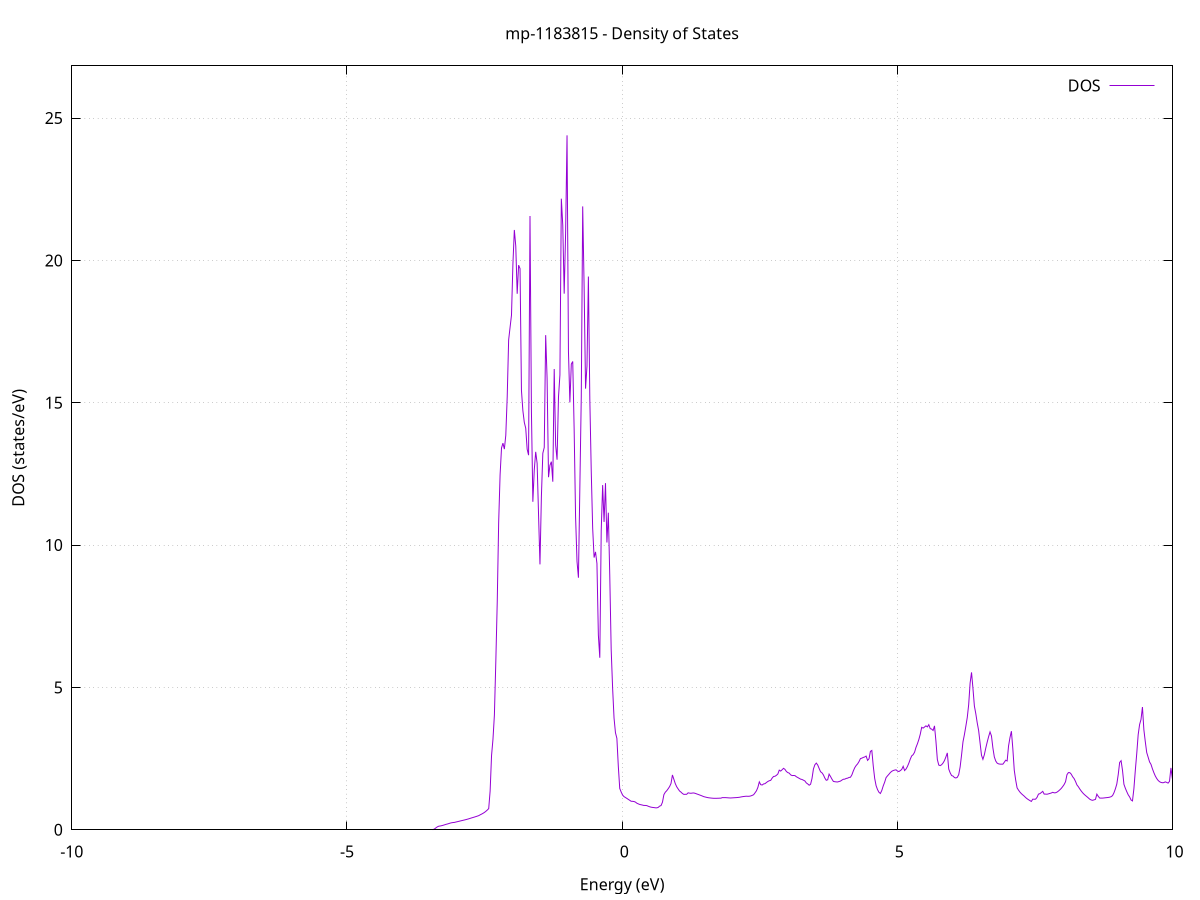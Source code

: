 set title 'mp-1183815 - Density of States'
set xlabel 'Energy (eV)'
set ylabel 'DOS (states/eV)'
set grid
set xrange [-10:10]
set yrange [0:26.835]
set xzeroaxis lt -1
set terminal png size 800,600
set output 'mp-1183815_dos_gnuplot.png'
plot '-' using 1:2 with lines title 'DOS'
-22.533000 0.000000
-22.507100 0.000000
-22.481200 0.000000
-22.455300 0.000000
-22.429500 0.000000
-22.403600 0.000000
-22.377700 0.000000
-22.351800 0.000000
-22.325900 0.000000
-22.300100 0.000000
-22.274200 0.000000
-22.248300 0.000000
-22.222400 0.000000
-22.196500 0.000000
-22.170700 0.000000
-22.144800 0.000000
-22.118900 0.000000
-22.093000 0.000000
-22.067200 0.000000
-22.041300 0.000000
-22.015400 0.000000
-21.989500 0.000000
-21.963600 0.000000
-21.937800 0.000000
-21.911900 0.000000
-21.886000 0.000000
-21.860100 0.000000
-21.834200 0.000000
-21.808400 0.000000
-21.782500 0.000000
-21.756600 0.000000
-21.730700 0.000000
-21.704800 0.000000
-21.679000 0.000000
-21.653100 0.000000
-21.627200 0.000000
-21.601300 0.000000
-21.575400 0.000000
-21.549600 0.000000
-21.523700 0.000000
-21.497800 0.000000
-21.471900 0.000000
-21.446000 0.000000
-21.420200 0.000000
-21.394300 0.000000
-21.368400 0.000000
-21.342500 0.000000
-21.316600 0.000000
-21.290800 0.000000
-21.264900 0.000000
-21.239000 0.000000
-21.213100 0.000000
-21.187300 0.000000
-21.161400 0.000000
-21.135500 0.000000
-21.109600 0.000000
-21.083700 0.000000
-21.057900 0.000000
-21.032000 0.000000
-21.006100 0.000000
-20.980200 0.000000
-20.954300 0.000000
-20.928500 0.000000
-20.902600 0.000000
-20.876700 0.000000
-20.850800 0.000000
-20.824900 0.000000
-20.799100 0.000000
-20.773200 0.000000
-20.747300 0.000000
-20.721400 0.000000
-20.695500 0.000000
-20.669700 0.000000
-20.643800 0.000000
-20.617900 0.000000
-20.592000 0.000000
-20.566100 0.000000
-20.540300 0.000000
-20.514400 0.000000
-20.488500 0.000000
-20.462600 0.000000
-20.436800 0.000000
-20.410900 0.000000
-20.385000 0.000000
-20.359100 0.000000
-20.333200 0.000000
-20.307400 0.000000
-20.281500 0.000000
-20.255600 0.000000
-20.229700 0.000000
-20.203800 0.000000
-20.178000 25.724100
-20.152100 140.012600
-20.126200 72.346900
-20.100300 0.000000
-20.074400 0.000000
-20.048600 0.000000
-20.022700 0.000000
-19.996800 0.000000
-19.970900 0.000000
-19.945000 0.000000
-19.919200 0.000000
-19.893300 0.000000
-19.867400 0.000000
-19.841500 0.000000
-19.815600 0.000000
-19.789800 0.000000
-19.763900 0.000000
-19.738000 0.000000
-19.712100 0.000000
-19.686200 0.000000
-19.660400 0.000000
-19.634500 0.000000
-19.608600 0.000000
-19.582700 0.000000
-19.556900 0.000000
-19.531000 0.000000
-19.505100 0.000000
-19.479200 0.000000
-19.453300 0.000000
-19.427500 0.000000
-19.401600 0.000000
-19.375700 0.000000
-19.349800 0.000000
-19.323900 0.000000
-19.298100 0.000000
-19.272200 0.000000
-19.246300 0.000000
-19.220400 0.000000
-19.194500 0.000000
-19.168700 0.000000
-19.142800 0.000000
-19.116900 0.000000
-19.091000 0.000000
-19.065100 0.000000
-19.039300 0.000000
-19.013400 0.000000
-18.987500 0.000000
-18.961600 0.000000
-18.935700 0.000000
-18.909900 0.000000
-18.884000 0.000000
-18.858100 0.000000
-18.832200 0.000000
-18.806400 0.000000
-18.780500 0.000000
-18.754600 0.000000
-18.728700 0.000000
-18.702800 0.000000
-18.677000 0.000000
-18.651100 0.000000
-18.625200 0.000000
-18.599300 0.000000
-18.573400 0.000000
-18.547600 0.000000
-18.521700 0.000000
-18.495800 0.000000
-18.469900 0.000000
-18.444000 0.000000
-18.418200 0.000000
-18.392300 0.000000
-18.366400 0.000000
-18.340500 0.000000
-18.314600 0.000000
-18.288800 0.000000
-18.262900 0.000000
-18.237000 0.000000
-18.211100 0.000000
-18.185200 0.000000
-18.159400 0.000000
-18.133500 0.000000
-18.107600 0.000000
-18.081700 0.000000
-18.055800 0.000000
-18.030000 0.000000
-18.004100 0.000000
-17.978200 0.000000
-17.952300 0.000000
-17.926500 0.000000
-17.900600 0.000000
-17.874700 0.000000
-17.848800 0.000000
-17.822900 0.000000
-17.797100 0.000000
-17.771200 0.000000
-17.745300 0.000000
-17.719400 0.000000
-17.693500 0.000000
-17.667700 0.000000
-17.641800 0.000000
-17.615900 0.000000
-17.590000 0.000000
-17.564100 0.000000
-17.538300 0.000000
-17.512400 0.000000
-17.486500 0.000000
-17.460600 0.000000
-17.434700 0.000000
-17.408900 0.000000
-17.383000 0.000000
-17.357100 0.000000
-17.331200 0.000000
-17.305300 0.000000
-17.279500 0.000000
-17.253600 0.000000
-17.227700 0.000000
-17.201800 0.000000
-17.176000 0.000000
-17.150100 0.000000
-17.124200 0.000000
-17.098300 0.000000
-17.072400 0.000000
-17.046600 0.000000
-17.020700 0.000000
-16.994800 0.000000
-16.968900 0.000000
-16.943000 0.000000
-16.917200 0.000000
-16.891300 0.000000
-16.865400 0.000000
-16.839500 0.000000
-16.813600 0.000000
-16.787800 0.000000
-16.761900 0.000000
-16.736000 0.000000
-16.710100 0.000000
-16.684200 0.000000
-16.658400 0.000000
-16.632500 0.000000
-16.606600 0.000000
-16.580700 0.000000
-16.554800 0.000000
-16.529000 0.000000
-16.503100 0.000000
-16.477200 0.000000
-16.451300 0.000000
-16.425400 0.000000
-16.399600 0.000000
-16.373700 0.000000
-16.347800 0.000000
-16.321900 0.000000
-16.296100 0.000000
-16.270200 0.000000
-16.244300 0.000000
-16.218400 0.000000
-16.192500 0.000000
-16.166700 0.000000
-16.140800 0.000000
-16.114900 0.000000
-16.089000 0.000000
-16.063100 0.000000
-16.037300 0.000000
-16.011400 0.000000
-15.985500 0.000000
-15.959600 0.000000
-15.933700 0.000000
-15.907900 0.000000
-15.882000 0.000000
-15.856100 0.000000
-15.830200 0.000000
-15.804300 0.000000
-15.778500 0.000000
-15.752600 0.000000
-15.726700 0.000000
-15.700800 0.000000
-15.674900 0.000000
-15.649100 0.000000
-15.623200 0.000000
-15.597300 0.000000
-15.571400 0.000000
-15.545600 0.000000
-15.519700 0.000000
-15.493800 0.000000
-15.467900 0.000000
-15.442000 0.000000
-15.416200 0.000000
-15.390300 0.000000
-15.364400 0.000000
-15.338500 0.000000
-15.312600 0.000000
-15.286800 0.000000
-15.260900 0.000000
-15.235000 0.000000
-15.209100 0.000000
-15.183200 0.000000
-15.157400 0.000000
-15.131500 0.000000
-15.105600 0.000000
-15.079700 0.000000
-15.053800 0.000000
-15.028000 0.000000
-15.002100 0.000000
-14.976200 0.000000
-14.950300 0.000000
-14.924400 0.000000
-14.898600 0.000000
-14.872700 0.000000
-14.846800 0.000000
-14.820900 0.000000
-14.795000 0.000000
-14.769200 0.000000
-14.743300 0.000000
-14.717400 0.000000
-14.691500 0.000000
-14.665700 0.000000
-14.639800 0.000000
-14.613900 0.000000
-14.588000 0.000000
-14.562100 0.000000
-14.536300 0.000000
-14.510400 0.000000
-14.484500 0.000000
-14.458600 0.000000
-14.432700 0.000000
-14.406900 0.000000
-14.381000 0.000000
-14.355100 0.000000
-14.329200 0.000000
-14.303300 0.000000
-14.277500 0.000000
-14.251600 0.000000
-14.225700 0.000000
-14.199800 0.000000
-14.173900 0.000000
-14.148100 0.000000
-14.122200 0.000000
-14.096300 0.000000
-14.070400 0.000000
-14.044500 0.000000
-14.018700 0.000000
-13.992800 0.000000
-13.966900 0.000000
-13.941000 0.000000
-13.915200 0.000000
-13.889300 0.000000
-13.863400 0.000000
-13.837500 0.000000
-13.811600 0.000000
-13.785800 0.000000
-13.759900 0.000000
-13.734000 0.000000
-13.708100 0.000000
-13.682200 0.000000
-13.656400 0.000000
-13.630500 0.000000
-13.604600 0.000000
-13.578700 0.000000
-13.552800 0.000000
-13.527000 0.000000
-13.501100 0.000000
-13.475200 0.000000
-13.449300 0.000000
-13.423400 0.000000
-13.397600 0.000000
-13.371700 0.000000
-13.345800 0.000000
-13.319900 0.000000
-13.294000 0.000000
-13.268200 0.000000
-13.242300 0.000000
-13.216400 0.000000
-13.190500 0.000000
-13.164600 0.000000
-13.138800 0.000000
-13.112900 0.000000
-13.087000 0.000000
-13.061100 0.000000
-13.035300 0.000000
-13.009400 0.000000
-12.983500 0.000000
-12.957600 0.000000
-12.931700 0.000000
-12.905900 0.000000
-12.880000 0.000000
-12.854100 0.000000
-12.828200 0.000000
-12.802300 0.000000
-12.776500 0.000000
-12.750600 0.000000
-12.724700 0.000000
-12.698800 0.000000
-12.672900 0.000000
-12.647100 0.000000
-12.621200 0.000000
-12.595300 0.000000
-12.569400 0.000000
-12.543500 0.000000
-12.517700 0.000000
-12.491800 0.000000
-12.465900 0.000000
-12.440000 0.000000
-12.414100 0.000000
-12.388300 0.000000
-12.362400 0.000000
-12.336500 0.000000
-12.310600 0.000000
-12.284800 0.000000
-12.258900 0.000000
-12.233000 0.000000
-12.207100 0.000000
-12.181200 0.000000
-12.155400 0.000000
-12.129500 0.000000
-12.103600 0.000000
-12.077700 0.000000
-12.051800 0.000000
-12.026000 0.000000
-12.000100 0.000000
-11.974200 0.000000
-11.948300 0.000000
-11.922400 0.000000
-11.896600 0.000000
-11.870700 0.000000
-11.844800 0.000000
-11.818900 0.000000
-11.793000 0.000000
-11.767200 0.000000
-11.741300 0.000000
-11.715400 0.000000
-11.689500 0.000000
-11.663600 0.000000
-11.637800 0.000000
-11.611900 0.000000
-11.586000 0.000000
-11.560100 0.000000
-11.534200 0.000000
-11.508400 0.000000
-11.482500 0.000000
-11.456600 0.000000
-11.430700 0.000000
-11.404900 0.000000
-11.379000 0.000000
-11.353100 0.000000
-11.327200 0.000000
-11.301300 0.000000
-11.275500 0.000000
-11.249600 0.000000
-11.223700 0.000000
-11.197800 0.000000
-11.171900 0.000000
-11.146100 0.000000
-11.120200 0.000000
-11.094300 0.000000
-11.068400 0.000000
-11.042500 0.000000
-11.016700 0.000000
-10.990800 0.000000
-10.964900 0.000000
-10.939000 0.000000
-10.913100 0.000000
-10.887300 0.000000
-10.861400 0.000000
-10.835500 0.000000
-10.809600 0.000000
-10.783700 0.000000
-10.757900 0.000000
-10.732000 0.000000
-10.706100 0.000000
-10.680200 0.000000
-10.654400 0.000000
-10.628500 0.000000
-10.602600 0.000000
-10.576700 0.000000
-10.550800 0.000000
-10.525000 0.000000
-10.499100 0.000000
-10.473200 0.000000
-10.447300 0.000000
-10.421400 0.000000
-10.395600 0.000000
-10.369700 0.000000
-10.343800 0.000000
-10.317900 0.000000
-10.292000 0.000000
-10.266200 0.000000
-10.240300 0.000000
-10.214400 0.000000
-10.188500 0.000000
-10.162600 0.000000
-10.136800 0.000000
-10.110900 0.000000
-10.085000 0.000000
-10.059100 0.000000
-10.033200 0.000000
-10.007400 0.000000
-9.981500 0.000000
-9.955600 0.000000
-9.929700 0.000000
-9.903800 0.000000
-9.878000 0.000000
-9.852100 0.000000
-9.826200 0.000000
-9.800300 0.000000
-9.774500 0.000000
-9.748600 0.000000
-9.722700 0.000000
-9.696800 0.000000
-9.670900 0.000000
-9.645100 0.000000
-9.619200 0.000000
-9.593300 0.000000
-9.567400 0.000000
-9.541500 0.000000
-9.515700 0.000000
-9.489800 0.000000
-9.463900 0.000000
-9.438000 0.000000
-9.412100 0.000000
-9.386300 0.000000
-9.360400 0.000000
-9.334500 0.000000
-9.308600 0.000000
-9.282700 0.000000
-9.256900 0.000000
-9.231000 0.000000
-9.205100 0.000000
-9.179200 0.000000
-9.153300 0.000000
-9.127500 0.000000
-9.101600 0.000000
-9.075700 0.000000
-9.049800 0.000000
-9.024000 0.000000
-8.998100 0.000000
-8.972200 0.000000
-8.946300 0.000000
-8.920400 0.000000
-8.894600 0.000000
-8.868700 0.000000
-8.842800 0.000000
-8.816900 0.000000
-8.791000 0.000000
-8.765200 0.000000
-8.739300 0.000000
-8.713400 0.000000
-8.687500 0.000000
-8.661600 0.000000
-8.635800 0.000000
-8.609900 0.000000
-8.584000 0.000000
-8.558100 0.000000
-8.532200 0.000000
-8.506400 0.000000
-8.480500 0.000000
-8.454600 0.000000
-8.428700 0.000000
-8.402800 0.000000
-8.377000 0.000000
-8.351100 0.000000
-8.325200 0.000000
-8.299300 0.000000
-8.273400 0.000000
-8.247600 0.000000
-8.221700 0.000000
-8.195800 0.000000
-8.169900 0.000000
-8.144100 0.000000
-8.118200 0.000000
-8.092300 0.000000
-8.066400 0.000000
-8.040500 0.000000
-8.014700 0.000000
-7.988800 0.000000
-7.962900 0.000000
-7.937000 0.000000
-7.911100 0.000000
-7.885300 0.000000
-7.859400 0.000000
-7.833500 0.000000
-7.807600 0.000000
-7.781700 0.000000
-7.755900 0.000000
-7.730000 0.000000
-7.704100 0.000000
-7.678200 0.000000
-7.652300 0.000000
-7.626500 0.000000
-7.600600 0.000000
-7.574700 0.000000
-7.548800 0.000000
-7.522900 0.000000
-7.497100 0.000000
-7.471200 0.000000
-7.445300 0.000000
-7.419400 0.000000
-7.393600 0.000000
-7.367700 0.000000
-7.341800 0.000000
-7.315900 0.000000
-7.290000 0.000000
-7.264200 0.000000
-7.238300 0.000000
-7.212400 0.000000
-7.186500 0.000000
-7.160600 0.000000
-7.134800 0.000000
-7.108900 0.000000
-7.083000 0.000000
-7.057100 0.000000
-7.031200 0.000000
-7.005400 0.000000
-6.979500 0.000000
-6.953600 0.000000
-6.927700 0.000000
-6.901800 0.000000
-6.876000 0.000000
-6.850100 0.000000
-6.824200 0.000000
-6.798300 0.000000
-6.772400 0.000000
-6.746600 0.000000
-6.720700 0.000000
-6.694800 0.000000
-6.668900 0.000000
-6.643000 0.000000
-6.617200 0.000000
-6.591300 0.000000
-6.565400 0.000000
-6.539500 0.000000
-6.513700 0.000000
-6.487800 0.000000
-6.461900 0.000000
-6.436000 0.000000
-6.410100 0.000000
-6.384300 0.000000
-6.358400 0.000000
-6.332500 0.000000
-6.306600 0.000000
-6.280700 0.000000
-6.254900 0.000000
-6.229000 0.000000
-6.203100 0.000000
-6.177200 0.000000
-6.151300 0.000000
-6.125500 0.000000
-6.099600 0.000000
-6.073700 0.000000
-6.047800 0.000000
-6.021900 0.000000
-5.996100 0.000000
-5.970200 0.000000
-5.944300 0.000000
-5.918400 0.000000
-5.892500 0.000000
-5.866700 0.000000
-5.840800 0.000000
-5.814900 0.000000
-5.789000 0.000000
-5.763100 0.000000
-5.737300 0.000000
-5.711400 0.000000
-5.685500 0.000000
-5.659600 0.000000
-5.633800 0.000000
-5.607900 0.000000
-5.582000 0.000000
-5.556100 0.000000
-5.530200 0.000000
-5.504400 0.000000
-5.478500 0.000000
-5.452600 0.000000
-5.426700 0.000000
-5.400800 0.000000
-5.375000 0.000000
-5.349100 0.000000
-5.323200 0.000000
-5.297300 0.000000
-5.271400 0.000000
-5.245600 0.000000
-5.219700 0.000000
-5.193800 0.000000
-5.167900 0.000000
-5.142000 0.000000
-5.116200 0.000000
-5.090300 0.000000
-5.064400 0.000000
-5.038500 0.000000
-5.012600 0.000000
-4.986800 0.000000
-4.960900 0.000000
-4.935000 0.000000
-4.909100 0.000000
-4.883300 0.000000
-4.857400 0.000000
-4.831500 0.000000
-4.805600 0.000000
-4.779700 0.000000
-4.753900 0.000000
-4.728000 0.000000
-4.702100 0.000000
-4.676200 0.000000
-4.650300 0.000000
-4.624500 0.000000
-4.598600 0.000000
-4.572700 0.000000
-4.546800 0.000000
-4.520900 0.000000
-4.495100 0.000000
-4.469200 0.000000
-4.443300 0.000000
-4.417400 0.000000
-4.391500 0.000000
-4.365700 0.000000
-4.339800 0.000000
-4.313900 0.000000
-4.288000 0.000000
-4.262100 0.000000
-4.236300 0.000000
-4.210400 0.000000
-4.184500 0.000000
-4.158600 0.000000
-4.132700 0.000000
-4.106900 0.000000
-4.081000 0.000000
-4.055100 0.000000
-4.029200 0.000000
-4.003400 0.000000
-3.977500 0.000000
-3.951600 0.000000
-3.925700 0.000000
-3.899800 0.000000
-3.874000 0.000000
-3.848100 0.000000
-3.822200 0.000000
-3.796300 0.000000
-3.770400 0.000000
-3.744600 0.000000
-3.718700 0.000000
-3.692800 0.000000
-3.666900 0.000000
-3.641000 0.000000
-3.615200 0.000000
-3.589300 0.000000
-3.563400 0.000000
-3.537500 0.000000
-3.511600 0.000000
-3.485800 0.000000
-3.459900 0.000000
-3.434000 0.008000
-3.408100 0.031000
-3.382200 0.069100
-3.356400 0.104600
-3.330500 0.126900
-3.304600 0.133300
-3.278700 0.144700
-3.252900 0.158300
-3.227000 0.174000
-3.201100 0.190800
-3.175200 0.202800
-3.149300 0.218800
-3.123500 0.234600
-3.097600 0.246800
-3.071700 0.254800
-3.045800 0.259100
-3.019900 0.272500
-2.994100 0.284200
-2.968200 0.296400
-2.942300 0.308700
-2.916400 0.320800
-2.890500 0.332700
-2.864700 0.344700
-2.838800 0.357400
-2.812900 0.370900
-2.787000 0.385500
-2.761100 0.401300
-2.735300 0.417200
-2.709400 0.431900
-2.683500 0.447200
-2.657600 0.463100
-2.631700 0.479700
-2.605900 0.496900
-2.580000 0.525100
-2.554100 0.550100
-2.528200 0.578300
-2.502300 0.609700
-2.476500 0.648600
-2.450600 0.692600
-2.424700 0.743200
-2.398800 1.360600
-2.373000 2.609900
-2.347100 3.179400
-2.321200 4.028500
-2.295300 5.914000
-2.269400 8.010300
-2.243600 10.799200
-2.217700 12.469200
-2.191800 13.412200
-2.165900 13.582700
-2.140000 13.373100
-2.114200 13.855500
-2.088300 15.208200
-2.062400 17.207600
-2.036500 17.647400
-2.010600 18.077800
-1.984800 19.867600
-1.958900 21.071500
-1.933000 20.506800
-1.907100 18.829700
-1.881200 19.834500
-1.855400 19.713700
-1.829500 15.431200
-1.803600 14.721700
-1.777700 14.311600
-1.751800 14.103900
-1.726000 13.369700
-1.700100 13.159800
-1.674200 21.560000
-1.648300 14.689300
-1.622500 11.521700
-1.596600 12.644600
-1.570700 13.276300
-1.544800 12.873800
-1.518900 11.066200
-1.493100 9.323700
-1.467200 11.710600
-1.441300 13.226400
-1.415400 13.430200
-1.389500 17.375800
-1.363700 15.860600
-1.337800 12.385700
-1.311900 12.803100
-1.286000 12.931500
-1.260100 12.227600
-1.234300 16.186700
-1.208400 13.516500
-1.182500 13.000300
-1.156600 15.199400
-1.130700 15.976500
-1.104900 22.168900
-1.079000 21.240800
-1.053100 18.832400
-1.027200 20.953600
-1.001300 24.395500
-0.975500 16.796900
-0.949600 15.013600
-0.923700 16.357900
-0.897800 16.451100
-0.871900 14.047500
-0.846100 10.995300
-0.820200 9.430500
-0.794300 8.853900
-0.768400 12.044900
-0.742600 15.209900
-0.716700 21.897800
-0.690800 19.051900
-0.664900 15.496200
-0.639000 16.290400
-0.613200 19.433500
-0.587300 15.129100
-0.561400 12.596400
-0.535500 10.590100
-0.509600 9.562400
-0.483800 9.761500
-0.457900 9.354700
-0.432000 6.837800
-0.406100 6.043000
-0.380200 10.504200
-0.354400 12.108700
-0.328500 10.814400
-0.302600 12.176000
-0.276700 10.091700
-0.250800 11.137900
-0.225000 8.935000
-0.199100 6.328300
-0.173200 4.978400
-0.147300 3.924000
-0.121400 3.408900
-0.095600 3.212000
-0.069700 2.234100
-0.043800 1.452500
-0.017900 1.327100
0.007900 1.219800
0.033800 1.165300
0.059700 1.133800
0.085600 1.102000
0.111500 1.068300
0.137300 1.035700
0.163200 1.001900
0.189100 0.999500
0.215000 0.992500
0.240900 0.973000
0.266700 0.933900
0.292600 0.911100
0.318500 0.889900
0.344400 0.879000
0.370300 0.867200
0.396100 0.853900
0.422000 0.854100
0.447900 0.848900
0.473800 0.826800
0.499700 0.807900
0.525500 0.794700
0.551400 0.785400
0.577300 0.779800
0.603200 0.772200
0.629100 0.769700
0.654900 0.785800
0.680800 0.830700
0.706700 0.850900
0.732600 0.968900
0.758500 1.233600
0.784300 1.320400
0.810200 1.371900
0.836100 1.441000
0.862000 1.516300
0.887800 1.625200
0.913700 1.925800
0.939600 1.773800
0.965500 1.621400
0.991400 1.510700
1.017200 1.434700
1.043100 1.362400
1.069000 1.323400
1.094900 1.274600
1.120800 1.243400
1.146600 1.245900
1.172500 1.246000
1.198400 1.297400
1.224300 1.287500
1.250200 1.281600
1.276000 1.290500
1.301900 1.292700
1.327800 1.279400
1.353700 1.260500
1.379600 1.242900
1.405400 1.224100
1.431300 1.205800
1.457200 1.185000
1.483100 1.163800
1.509000 1.151200
1.534800 1.138700
1.560700 1.127800
1.586600 1.120400
1.612500 1.114700
1.638300 1.109800
1.664200 1.105500
1.690100 1.104800
1.716000 1.105600
1.741900 1.108000
1.767700 1.109500
1.793600 1.109900
1.819500 1.129900
1.845400 1.129300
1.871300 1.129500
1.897100 1.126700
1.923000 1.123000
1.948900 1.118800
1.974800 1.117600
2.000700 1.121000
2.026500 1.124600
2.052400 1.127800
2.078300 1.130800
2.104200 1.135800
2.130100 1.141300
2.155900 1.151900
2.181800 1.161100
2.207700 1.168800
2.233600 1.174900
2.259500 1.179400
2.285300 1.175800
2.311200 1.178100
2.337100 1.189000
2.363000 1.208100
2.388900 1.231400
2.414700 1.298600
2.440600 1.369800
2.466500 1.490200
2.492400 1.682300
2.518200 1.583800
2.544100 1.572800
2.570000 1.610100
2.595900 1.620200
2.621800 1.660700
2.647600 1.697100
2.673500 1.722400
2.699400 1.736400
2.725300 1.815100
2.751200 1.873000
2.777000 1.879300
2.802900 1.912900
2.828800 1.958400
2.854700 2.095300
2.880600 2.062300
2.906400 2.108300
2.932300 2.158500
2.958200 2.122300
2.984100 2.048000
3.010000 2.008800
3.035800 1.989800
3.061700 1.929800
3.087600 1.904800
3.113500 1.906200
3.139400 1.903900
3.165200 1.863400
3.191100 1.835700
3.217000 1.806600
3.242900 1.778700
3.268700 1.766500
3.294600 1.741300
3.320500 1.715200
3.346400 1.645600
3.372300 1.609700
3.398100 1.565300
3.424000 1.599500
3.449900 1.803300
3.475800 2.136700
3.501700 2.282800
3.527500 2.342500
3.553400 2.275800
3.579300 2.154900
3.605200 2.039000
3.631100 2.001200
3.656900 1.929000
3.682800 1.817600
3.708700 1.738700
3.734600 1.756100
3.760500 1.954100
3.786300 1.870900
3.812200 1.778900
3.838100 1.699400
3.864000 1.688700
3.889900 1.681900
3.915700 1.679900
3.941600 1.695700
3.967500 1.710000
3.993400 1.746100
4.019300 1.774400
4.045100 1.777900
4.071000 1.803700
4.096900 1.813000
4.122800 1.838100
4.148600 1.845900
4.174500 1.929300
4.200400 2.066200
4.226300 2.180700
4.252200 2.258000
4.278000 2.314500
4.303900 2.396000
4.329800 2.500200
4.355700 2.516400
4.381600 2.541800
4.407400 2.557500
4.433300 2.588700
4.459200 2.438100
4.485100 2.490900
4.511000 2.754800
4.536800 2.786700
4.562700 2.242500
4.588600 1.806500
4.614500 1.547800
4.640400 1.410900
4.666200 1.317400
4.692100 1.274700
4.718000 1.380900
4.743900 1.541400
4.769800 1.670700
4.795600 1.832000
4.821500 1.894300
4.847400 1.950400
4.873300 2.010700
4.899100 2.054200
4.925000 2.080900
4.950900 2.096900
4.976800 2.106300
5.002700 2.063000
5.028500 2.045800
5.054400 2.078600
5.080300 2.120600
5.106200 2.229400
5.132100 2.080500
5.157900 2.132600
5.183800 2.223400
5.209700 2.341900
5.235600 2.483000
5.261500 2.596400
5.287300 2.637900
5.313200 2.724100
5.339100 2.893800
5.365000 3.019800
5.390900 3.169500
5.416700 3.354600
5.442600 3.598700
5.468500 3.571600
5.494400 3.609900
5.520300 3.651100
5.546100 3.614000
5.572000 3.692100
5.597900 3.552600
5.623800 3.536100
5.649700 3.488100
5.675500 3.649800
5.701400 3.116600
5.727300 2.468700
5.753200 2.272300
5.779000 2.254600
5.804900 2.284900
5.830800 2.344800
5.856700 2.430700
5.882600 2.558900
5.908400 2.700100
5.934300 2.133100
5.960200 2.001100
5.986100 1.905200
6.012000 1.885900
6.037800 1.835100
6.063700 1.819100
6.089600 1.842300
6.115500 1.937000
6.141400 2.208000
6.167200 2.625300
6.193100 3.088000
6.219000 3.343000
6.244900 3.634800
6.270800 3.944500
6.296600 4.395600
6.322500 5.151900
6.348400 5.529100
6.374300 4.965100
6.400200 4.347100
6.426000 4.078000
6.451900 3.755600
6.477800 3.483500
6.503700 3.049000
6.529500 2.618000
6.555400 2.474300
6.581300 2.636200
6.607200 2.870100
6.633100 3.080100
6.658900 3.271900
6.684800 3.438000
6.710700 3.295100
6.736600 2.873900
6.762500 2.558800
6.788300 2.415400
6.814200 2.340400
6.840100 2.315200
6.866000 2.306000
6.891900 2.305000
6.917700 2.304500
6.943600 2.372500
6.969500 2.444500
6.995400 2.417400
7.021300 2.946500
7.047100 3.240100
7.073000 3.462600
7.098900 2.847300
7.124800 2.093900
7.150700 1.745900
7.176500 1.470900
7.202400 1.391200
7.228300 1.322900
7.254200 1.269200
7.280100 1.224400
7.305900 1.181300
7.331800 1.131300
7.357700 1.090300
7.383600 1.056200
7.409400 1.024800
7.435300 0.995900
7.461200 1.075500
7.487100 1.072200
7.513000 1.076200
7.538800 1.138900
7.564700 1.253300
7.590600 1.268700
7.616500 1.308200
7.642400 1.349400
7.668200 1.253400
7.694100 1.253200
7.720000 1.248600
7.745900 1.261600
7.771800 1.276500
7.797600 1.291700
7.823500 1.316100
7.849400 1.298200
7.875300 1.299900
7.901200 1.322400
7.927000 1.359100
7.952900 1.403700
7.978800 1.453100
8.004700 1.517000
8.030600 1.588100
8.056400 1.687400
8.082300 1.933300
8.108200 2.008900
8.134100 2.006800
8.159900 1.954500
8.185800 1.863300
8.211700 1.799800
8.237600 1.698400
8.263500 1.575700
8.289300 1.512700
8.315200 1.432400
8.341100 1.362800
8.367000 1.300700
8.392900 1.248300
8.418700 1.204100
8.444600 1.162400
8.470500 1.119200
8.496400 1.074100
8.522300 1.047600
8.548100 1.034500
8.574000 1.051400
8.599900 1.066800
8.625800 1.252000
8.651700 1.173200
8.677500 1.113700
8.703400 1.112000
8.729300 1.113200
8.755200 1.117900
8.781100 1.124600
8.806900 1.130000
8.832800 1.135800
8.858700 1.145600
8.884600 1.162300
8.910500 1.199600
8.936300 1.298400
8.962200 1.437000
8.988100 1.607700
9.014000 1.939900
9.039800 2.365500
9.065700 2.426100
9.091600 2.089000
9.117500 1.597800
9.143400 1.457400
9.169200 1.338800
9.195100 1.229500
9.221000 1.153500
9.246900 1.046800
9.272800 1.013800
9.298600 1.442200
9.324500 2.089000
9.350400 2.679300
9.376300 3.340000
9.402200 3.696200
9.428000 3.878300
9.453900 4.311900
9.479800 3.515600
9.505700 3.096400
9.531600 2.714000
9.557400 2.550600
9.583300 2.383600
9.609200 2.298200
9.635100 2.142300
9.661000 2.008700
9.686800 1.892000
9.712700 1.802700
9.738600 1.734600
9.764500 1.688900
9.790300 1.663800
9.816200 1.652100
9.842100 1.656700
9.868000 1.683200
9.893900 1.663900
9.919700 1.639200
9.945600 1.702200
9.971500 2.172200
9.997400 1.801700
10.023300 1.677000
10.049100 1.746700
10.075000 1.912000
10.100900 2.011200
10.126800 2.138000
10.152700 2.267300
10.178500 2.368600
10.204400 2.481000
10.230300 2.605500
10.256200 2.777500
10.282100 2.646200
10.307900 2.593300
10.333800 2.551900
10.359700 2.475900
10.385600 2.412800
10.411500 2.343400
10.437300 2.299700
10.463200 2.279500
10.489100 2.253100
10.515000 2.225500
10.540900 2.242200
10.566700 2.158500
10.592600 1.973300
10.618500 1.917000
10.644400 1.882900
10.670200 1.876300
10.696100 1.965800
10.722000 1.973200
10.747900 1.974400
10.773800 1.986300
10.799600 2.048700
10.825500 1.611700
10.851400 1.595100
10.877300 1.576100
10.903200 1.589800
10.929000 1.638800
10.954900 1.695900
10.980800 1.717400
11.006700 1.740100
11.032600 1.687600
11.058400 1.683100
11.084300 1.692700
11.110200 1.712200
11.136100 1.734700
11.162000 1.746300
11.187800 1.761200
11.213700 1.777600
11.239600 1.799800
11.265500 1.837000
11.291400 1.842600
11.317200 1.828800
11.343100 1.862300
11.369000 1.778800
11.394900 1.852500
11.420700 1.955200
11.446600 2.015700
11.472500 2.048300
11.498400 2.110900
11.524300 2.175200
11.550100 2.214500
11.576000 2.219400
11.601900 2.242200
11.627800 2.059800
11.653700 1.988000
11.679500 1.969000
11.705400 1.843900
11.731300 1.727100
11.757200 1.668200
11.783100 1.640200
11.808900 1.614500
11.834800 1.633900
11.860700 1.596500
11.886600 1.563200
11.912500 1.589500
11.938300 1.511700
11.964200 1.505900
11.990100 1.510800
12.016000 1.529200
12.041900 1.560800
12.067700 1.589100
12.093600 1.624300
12.119500 1.667600
12.145400 1.710000
12.171300 1.749300
12.197100 1.815000
12.223000 1.911900
12.248900 1.815800
12.274800 1.813700
12.300600 1.824200
12.326500 1.852600
12.352400 1.903300
12.378300 2.020800
12.404200 2.172300
12.430000 2.217800
12.455900 2.172000
12.481800 2.016800
12.507700 1.973300
12.533600 1.994000
12.559400 2.072500
12.585300 2.059400
12.611200 2.060700
12.637100 2.072000
12.663000 2.129800
12.688800 2.170300
12.714700 2.225000
12.740600 2.286900
12.766500 2.347600
12.792400 2.331400
12.818200 2.366200
12.844100 2.416600
12.870000 2.424500
12.895900 2.427900
12.921800 2.611600
12.947600 2.606100
12.973500 2.778900
12.999400 2.854000
13.025300 2.980000
13.051100 3.071400
13.077000 3.084600
13.102900 3.015300
13.128800 3.016800
13.154700 3.052300
13.180500 3.078000
13.206400 2.805300
13.232300 2.351800
13.258200 2.173600
13.284100 2.027000
13.309900 2.008700
13.335800 1.998700
13.361700 2.013800
13.387600 2.074900
13.413500 2.144700
13.439300 2.113500
13.465200 2.159200
13.491100 2.205100
13.517000 2.304100
13.542900 2.347500
13.568700 2.361200
13.594600 2.363900
13.620500 2.359100
13.646400 2.354600
13.672300 2.335600
13.698100 2.300700
13.724000 2.261600
13.749900 2.240900
13.775800 2.213600
13.801700 2.209800
13.827500 2.206900
13.853400 2.286300
13.879300 2.420600
13.905200 2.542500
13.931000 2.606300
13.956900 2.581600
13.982800 2.496100
14.008700 2.559000
14.034600 2.660900
14.060400 2.897800
14.086300 3.264200
14.112200 3.377500
14.138100 3.417300
14.164000 3.480100
14.189800 3.277300
14.215700 3.047800
14.241600 2.894300
14.267500 2.763400
14.293400 2.655300
14.319200 2.560200
14.345100 2.518200
14.371000 2.460600
14.396900 2.395300
14.422800 2.383000
14.448600 2.393100
14.474500 2.393200
14.500400 2.405900
14.526300 2.381600
14.552200 2.269000
14.578000 2.205700
14.603900 2.166400
14.629800 2.134000
14.655700 2.153300
14.681500 2.205600
14.707400 2.299600
14.733300 2.430200
14.759200 2.562700
14.785100 2.657000
14.810900 2.713700
14.836800 2.723300
14.862700 2.790800
14.888600 2.809100
14.914500 2.884900
14.940300 2.945900
14.966200 2.941900
14.992100 2.815000
15.018000 2.721100
15.043900 2.646900
15.069700 2.514200
15.095600 2.309500
15.121500 2.174600
15.147400 2.147800
15.173300 2.142900
15.199100 2.138000
15.225000 2.124800
15.250900 2.107600
15.276800 2.087400
15.302700 2.067000
15.328500 2.066600
15.354400 2.020500
15.380300 2.018900
15.406200 2.040600
15.432100 2.090400
15.457900 2.160500
15.483800 2.248500
15.509700 2.353200
15.535600 2.450500
15.561400 2.450600
15.587300 2.502100
15.613200 2.553300
15.639100 2.584100
15.665000 2.603800
15.690800 2.592600
15.716700 2.479500
15.742600 2.397000
15.768500 2.348500
15.794400 2.326200
15.820200 2.325700
15.846100 2.346600
15.872000 2.301800
15.897900 2.191800
15.923800 2.171600
15.949600 2.155300
15.975500 2.156600
16.001400 2.151300
16.027300 2.151600
16.053200 2.134800
16.079000 2.119800
16.104900 2.106900
16.130800 2.116200
16.156700 2.134300
16.182600 2.165100
16.208400 2.246700
16.234300 2.383300
16.260200 2.449900
16.286100 2.487200
16.311900 2.542100
16.337800 2.570100
16.363700 2.594600
16.389600 2.575000
16.415500 2.552300
16.441300 2.637600
16.467200 2.565200
16.493100 2.653000
16.519000 2.565200
16.544900 2.491300
16.570700 2.448200
16.596600 2.385200
16.622500 2.361100
16.648400 2.371800
16.674300 2.528400
16.700100 2.442000
16.726000 2.479700
16.751900 2.567200
16.777800 2.560200
16.803700 2.591100
16.829500 2.619000
16.855400 2.682200
16.881300 2.741200
16.907200 2.824800
16.933100 2.909600
16.958900 2.981200
16.984800 3.010000
17.010700 2.973500
17.036600 2.886800
17.062500 2.832600
17.088300 2.884000
17.114200 2.979700
17.140100 3.026600
17.166000 3.066200
17.191800 3.100900
17.217700 3.713800
17.243600 3.292300
17.269500 3.773200
17.295400 3.273500
17.321200 2.703200
17.347100 2.508600
17.373000 2.464600
17.398900 2.374800
17.424800 2.276800
17.450600 2.232300
17.476500 2.250400
17.502400 2.338500
17.528300 2.544500
17.554200 2.884700
17.580000 3.136100
17.605900 3.187300
17.631800 3.309500
17.657700 3.389500
17.683600 3.433100
17.709400 3.249000
17.735300 3.225200
17.761200 3.203800
17.787100 3.606000
17.813000 3.630700
17.838800 3.685700
17.864700 3.733000
17.890600 3.510300
17.916500 3.237300
17.942300 2.967700
17.968200 2.737900
17.994100 2.583500
18.020000 2.563700
18.045900 2.591100
18.071700 2.622600
18.097600 2.625400
18.123500 2.700800
18.149400 2.714200
18.175300 2.533200
18.201100 2.366000
18.227000 2.233500
18.252900 2.190200
18.278800 2.182300
18.304700 2.242200
18.330500 2.382900
18.356400 2.432800
18.382300 2.592300
18.408200 2.738300
18.434100 2.860000
18.459900 2.951500
18.485800 2.878600
18.511700 2.686600
18.537600 2.450500
18.563500 2.238600
18.589300 2.023500
18.615200 1.914700
18.641100 1.793500
18.667000 1.697200
18.692900 1.642700
18.718700 1.523400
18.744600 1.490700
18.770500 1.493700
18.796400 1.504300
18.822200 1.527500
18.848100 1.571900
18.874000 1.598500
18.899900 1.703300
18.925800 1.904700
18.951600 2.107700
18.977500 2.307800
19.003400 2.313200
19.029300 2.264200
19.055200 2.260800
19.081000 2.371000
19.106900 2.481600
19.132800 2.585200
19.158700 2.691500
19.184600 2.654000
19.210400 2.606500
19.236300 2.555400
19.262200 2.486900
19.288100 2.471800
19.314000 2.449900
19.339800 2.360100
19.365700 2.347200
19.391600 2.346400
19.417500 2.368300
19.443400 2.397400
19.469200 2.439200
19.495100 2.494500
19.521000 2.557200
19.546900 2.616500
19.572700 2.676900
19.598600 2.733800
19.624500 2.821500
19.650400 2.935500
19.676300 3.012000
19.702100 3.070300
19.728000 3.148700
19.753900 3.276700
19.779800 3.437400
19.805700 3.513800
19.831500 3.367300
19.857400 3.264500
19.883300 3.138800
19.909200 2.954200
19.935100 2.798200
19.960900 2.783300
19.986800 2.816000
20.012700 2.743100
20.038600 2.478000
20.064500 2.447600
20.090300 2.450600
20.116200 2.387600
20.142100 2.468800
20.168000 2.512200
20.193900 2.483900
20.219700 2.648000
20.245600 2.846900
20.271500 2.864600
20.297400 2.831500
20.323300 2.794400
20.349100 2.845100
20.375000 2.927600
20.400900 2.954300
20.426800 2.956800
20.452600 2.897000
20.478500 2.782600
20.504400 2.635400
20.530300 2.595500
20.556200 2.556000
20.582000 2.539100
20.607900 2.549200
20.633800 2.616900
20.659700 2.706600
20.685600 2.855500
20.711400 2.855500
20.737300 2.834000
20.763200 2.854600
20.789100 2.741800
20.815000 2.615400
20.840800 2.603600
20.866700 2.581700
20.892600 2.577600
20.918500 2.611800
20.944400 2.618700
20.970200 2.656700
20.996100 2.907800
21.022000 2.933900
21.047900 2.978000
21.073800 3.014700
21.099600 3.008100
21.125500 3.103700
21.151400 3.066600
21.177300 2.895400
21.203100 2.845500
21.229000 2.601700
21.254900 2.477700
21.280800 2.414300
21.306700 2.408800
21.332500 2.444000
21.358400 2.475000
21.384300 2.517700
21.410200 2.352900
21.436100 2.363300
21.461900 2.438400
21.487800 2.571000
21.513700 2.782600
21.539600 3.031700
21.565500 3.224500
21.591300 3.386700
21.617200 3.461200
21.643100 3.512000
21.669000 3.411700
21.694900 3.248800
21.720700 3.156700
21.746600 3.074900
21.772500 3.036700
21.798400 3.034000
21.824300 3.075600
21.850100 3.080800
21.876000 3.168200
21.901900 3.284500
21.927800 2.776300
21.953700 2.671400
21.979500 2.570600
22.005400 2.582800
22.031300 2.644500
22.057200 2.705300
22.083000 2.813400
22.108900 2.841300
22.134800 2.842200
22.160700 2.903000
22.186600 2.890600
22.212400 2.912800
22.238300 2.916900
22.264200 2.858400
22.290100 2.801900
22.316000 2.663500
22.341800 2.596100
22.367700 2.605300
22.393600 2.409300
22.419500 2.255700
22.445400 2.133100
22.471200 1.980900
22.497100 1.908400
22.523000 1.812900
22.548900 1.803200
22.574800 1.775200
22.600600 1.788700
22.626500 1.817600
22.652400 1.791800
22.678300 1.888000
22.704200 2.147900
22.730000 2.334500
22.755900 2.416200
22.781800 2.434700
22.807700 2.455700
22.833500 2.473800
22.859400 2.457700
22.885300 2.394700
22.911200 2.392300
22.937100 2.328500
22.962900 2.293600
22.988800 2.257300
23.014700 2.240900
23.040600 2.231400
23.066500 2.223700
23.092300 2.212800
23.118200 2.172700
23.144100 2.164700
23.170000 2.180300
23.195900 2.267000
23.221700 2.297200
23.247600 2.319400
23.273500 2.343500
23.299400 2.379900
23.325300 2.426600
23.351100 2.479000
23.377000 2.541700
23.402900 2.589200
23.428800 2.627600
23.454700 2.711600
23.480500 2.801300
23.506400 2.574300
23.532300 2.570700
23.558200 2.601100
23.584100 2.662800
23.609900 2.762500
23.635800 2.922600
23.661700 3.113200
23.687600 3.374200
23.713400 3.747800
23.739300 4.271600
23.765200 4.999500
23.791100 6.305100
23.817000 8.239000
23.842800 9.744200
23.868700 36.157500
23.894600 13.273400
23.920500 9.116300
23.946400 7.137000
23.972200 5.908700
23.998100 5.006700
24.024000 4.396500
24.049900 3.974500
24.075800 3.755400
24.101600 3.620300
24.127500 3.320700
24.153400 3.218000
24.179300 3.158600
24.205200 3.138200
24.231000 3.096400
24.256900 3.175400
24.282800 3.077000
24.308700 2.970700
24.334600 2.839800
24.360400 2.732700
24.386300 2.682800
24.412200 2.585000
24.438100 2.534100
24.463900 2.576900
24.489800 2.612500
24.515700 2.584200
24.541600 2.454400
24.567500 2.573400
24.593300 2.636200
24.619200 2.704200
24.645100 2.793500
24.671000 2.886100
24.696900 2.988100
24.722700 3.089100
24.748600 3.174700
24.774500 3.206700
24.800400 3.149000
24.826300 3.095900
24.852100 3.049100
24.878000 2.920900
24.903900 2.830600
24.929800 2.718500
24.955700 2.606900
24.981500 2.498000
25.007400 2.442100
25.033300 2.609900
25.059200 2.709800
25.085100 2.698300
25.110900 2.683700
25.136800 2.667100
25.162700 2.648200
25.188600 2.462600
25.214500 2.388700
25.240300 2.365100
25.266200 2.348200
25.292100 2.120500
25.318000 1.845300
25.343800 1.542100
25.369700 1.333500
25.395600 1.192500
25.421500 1.074300
25.447400 0.975600
25.473200 0.888600
25.499100 0.813500
25.525000 0.760600
25.550900 0.686300
25.576800 0.622100
25.602600 0.567900
25.628500 0.525800
25.654400 0.521900
25.680300 0.500500
25.706200 0.463900
25.732000 0.423500
25.757900 0.378800
25.783800 0.329800
25.809700 0.277100
25.835600 0.219400
25.861400 0.160900
25.887300 0.102500
25.913200 0.070700
25.939100 0.061200
25.965000 0.052900
25.990800 0.045600
26.016700 0.039500
26.042600 0.034400
26.068500 0.030500
26.094400 0.027600
26.120200 0.025800
26.146100 0.024500
26.172000 0.023100
26.197900 0.021800
26.223700 0.020500
26.249600 0.019300
26.275500 0.018000
26.301400 0.016900
26.327300 0.015700
26.353100 0.014600
26.379000 0.013500
26.404900 0.012400
26.430800 0.011400
26.456700 0.010400
26.482500 0.009500
26.508400 0.008500
26.534300 0.007700
26.560200 0.006800
26.586100 0.006000
26.611900 0.005300
26.637800 0.004600
26.663700 0.003900
26.689600 0.003300
26.715500 0.002700
26.741300 0.002100
26.767200 0.001600
26.793100 0.001100
26.819000 0.000700
26.844900 0.000300
26.870700 0.000000
26.896600 0.000000
26.922500 0.000000
26.948400 0.000000
26.974200 0.000000
27.000100 0.000000
27.026000 0.000000
27.051900 0.000000
27.077800 0.000000
27.103600 0.000000
27.129500 0.000000
27.155400 0.000000
27.181300 0.000000
27.207200 0.000000
27.233000 0.000000
27.258900 0.000000
27.284800 0.000000
27.310700 0.000000
27.336600 0.000000
27.362400 0.000000
27.388300 0.000000
27.414200 0.000000
27.440100 0.000000
27.466000 0.000000
27.491800 0.000000
27.517700 0.000000
27.543600 0.000000
27.569500 0.000000
27.595400 0.000000
27.621200 0.000000
27.647100 0.000000
27.673000 0.000000
27.698900 0.000000
27.724800 0.000000
27.750600 0.000000
27.776500 0.000000
27.802400 0.000000
27.828300 0.000000
27.854100 0.000000
27.880000 0.000000
27.905900 0.000000
27.931800 0.000000
27.957700 0.000000
27.983500 0.000000
28.009400 0.000000
28.035300 0.000000
28.061200 0.000000
28.087100 0.000000
28.112900 0.000000
28.138800 0.000000
28.164700 0.000000
28.190600 0.000000
28.216500 0.000000
28.242300 0.000000
28.268200 0.000000
28.294100 0.000000
28.320000 0.000000
28.345900 0.000000
28.371700 0.000000
28.397600 0.000000
28.423500 0.000000
28.449400 0.000000
28.475300 0.000000
28.501100 0.000000
28.527000 0.000000
28.552900 0.000000
28.578800 0.000000
28.604600 0.000000
28.630500 0.000000
28.656400 0.000000
28.682300 0.000000
28.708200 0.000000
28.734000 0.000000
28.759900 0.000000
28.785800 0.000000
28.811700 0.000000
28.837600 0.000000
28.863400 0.000000
28.889300 0.000000
28.915200 0.000000
28.941100 0.000000
28.967000 0.000000
28.992800 0.000000
29.018700 0.000000
29.044600 0.000000
29.070500 0.000000
29.096400 0.000000
29.122200 0.000000
29.148100 0.000000
29.174000 0.000000
29.199900 0.000000
29.225800 0.000000
e

